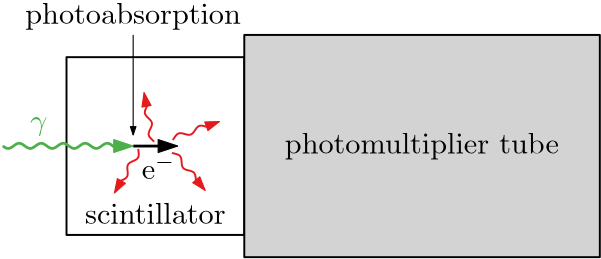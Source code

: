 <?xml version="1.0"?>
<!DOCTYPE ipe SYSTEM "ipe.dtd">
<ipe version="70107" creator="Ipe 7.2.2">
<info created="D:20160429085903" modified="D:20160429090956"/>
<ipestyle name="basic">
<symbol name="arrow/arc(spx)">
<path stroke="sym-stroke" fill="sym-stroke" pen="sym-pen">
0 0 m
-1 0.333 l
-1 -0.333 l
h
</path>
</symbol>
<symbol name="arrow/farc(spx)">
<path stroke="sym-stroke" fill="white" pen="sym-pen">
0 0 m
-1 0.333 l
-1 -0.333 l
h
</path>
</symbol>
<symbol name="arrow/ptarc(spx)">
<path stroke="sym-stroke" fill="sym-stroke" pen="sym-pen">
0 0 m
-1 0.333 l
-0.8 0 l
-1 -0.333 l
h
</path>
</symbol>
<symbol name="arrow/fptarc(spx)">
<path stroke="sym-stroke" fill="white" pen="sym-pen">
0 0 m
-1 0.333 l
-0.8 0 l
-1 -0.333 l
h
</path>
</symbol>
<symbol name="mark/circle(sx)" transformations="translations">
<path fill="sym-stroke">
0.6 0 0 0.6 0 0 e
0.4 0 0 0.4 0 0 e
</path>
</symbol>
<symbol name="mark/disk(sx)" transformations="translations">
<path fill="sym-stroke">
0.6 0 0 0.6 0 0 e
</path>
</symbol>
<symbol name="mark/fdisk(sfx)" transformations="translations">
<group>
<path fill="sym-fill">
0.5 0 0 0.5 0 0 e
</path>
<path fill="sym-stroke" fillrule="eofill">
0.6 0 0 0.6 0 0 e
0.4 0 0 0.4 0 0 e
</path>
</group>
</symbol>
<symbol name="mark/box(sx)" transformations="translations">
<path fill="sym-stroke" fillrule="eofill">
-0.6 -0.6 m
0.6 -0.6 l
0.6 0.6 l
-0.6 0.6 l
h
-0.4 -0.4 m
0.4 -0.4 l
0.4 0.4 l
-0.4 0.4 l
h
</path>
</symbol>
<symbol name="mark/square(sx)" transformations="translations">
<path fill="sym-stroke">
-0.6 -0.6 m
0.6 -0.6 l
0.6 0.6 l
-0.6 0.6 l
h
</path>
</symbol>
<symbol name="mark/fsquare(sfx)" transformations="translations">
<group>
<path fill="sym-fill">
-0.5 -0.5 m
0.5 -0.5 l
0.5 0.5 l
-0.5 0.5 l
h
</path>
<path fill="sym-stroke" fillrule="eofill">
-0.6 -0.6 m
0.6 -0.6 l
0.6 0.6 l
-0.6 0.6 l
h
-0.4 -0.4 m
0.4 -0.4 l
0.4 0.4 l
-0.4 0.4 l
h
</path>
</group>
</symbol>
<symbol name="mark/cross(sx)" transformations="translations">
<group>
<path fill="sym-stroke">
-0.43 -0.57 m
0.57 0.43 l
0.43 0.57 l
-0.57 -0.43 l
h
</path>
<path fill="sym-stroke">
-0.43 0.57 m
0.57 -0.43 l
0.43 -0.57 l
-0.57 0.43 l
h
</path>
</group>
</symbol>
<symbol name="arrow/fnormal(spx)">
<path stroke="sym-stroke" fill="white" pen="sym-pen">
0 0 m
-1 0.333 l
-1 -0.333 l
h
</path>
</symbol>
<symbol name="arrow/pointed(spx)">
<path stroke="sym-stroke" fill="sym-stroke" pen="sym-pen">
0 0 m
-1 0.333 l
-0.8 0 l
-1 -0.333 l
h
</path>
</symbol>
<symbol name="arrow/fpointed(spx)">
<path stroke="sym-stroke" fill="white" pen="sym-pen">
0 0 m
-1 0.333 l
-0.8 0 l
-1 -0.333 l
h
</path>
</symbol>
<symbol name="arrow/linear(spx)">
<path stroke="sym-stroke" pen="sym-pen">
-1 0.333 m
0 0 l
-1 -0.333 l
</path>
</symbol>
<symbol name="arrow/fdouble(spx)">
<path stroke="sym-stroke" fill="white" pen="sym-pen">
0 0 m
-1 0.333 l
-1 -0.333 l
h
-1 0 m
-2 0.333 l
-2 -0.333 l
h
</path>
</symbol>
<symbol name="arrow/double(spx)">
<path stroke="sym-stroke" fill="sym-stroke" pen="sym-pen">
0 0 m
-1 0.333 l
-1 -0.333 l
h
-1 0 m
-2 0.333 l
-2 -0.333 l
h
</path>
</symbol>
<pen name="heavier" value="0.8"/>
<pen name="fat" value="1.2"/>
<pen name="ultrafat" value="2"/>
<symbolsize name="large" value="5"/>
<symbolsize name="small" value="2"/>
<symbolsize name="tiny" value="1.1"/>
<arrowsize name="large" value="10"/>
<arrowsize name="small" value="5"/>
<arrowsize name="tiny" value="3"/>
<color name="red" value="1 0 0"/>
<color name="green" value="0 1 0"/>
<color name="blue" value="0 0 1"/>
<color name="yellow" value="1 1 0"/>
<color name="orange" value="1 0.647 0"/>
<color name="gold" value="1 0.843 0"/>
<color name="purple" value="0.627 0.125 0.941"/>
<color name="gray" value="0.745"/>
<color name="brown" value="0.647 0.165 0.165"/>
<color name="navy" value="0 0 0.502"/>
<color name="pink" value="1 0.753 0.796"/>
<color name="seagreen" value="0.18 0.545 0.341"/>
<color name="turquoise" value="0.251 0.878 0.816"/>
<color name="violet" value="0.933 0.51 0.933"/>
<color name="darkblue" value="0 0 0.545"/>
<color name="darkcyan" value="0 0.545 0.545"/>
<color name="darkgray" value="0.663"/>
<color name="darkgreen" value="0 0.392 0"/>
<color name="darkmagenta" value="0.545 0 0.545"/>
<color name="darkorange" value="1 0.549 0"/>
<color name="darkred" value="0.545 0 0"/>
<color name="lightblue" value="0.678 0.847 0.902"/>
<color name="lightcyan" value="0.878 1 1"/>
<color name="lightgray" value="0.827"/>
<color name="lightgreen" value="0.565 0.933 0.565"/>
<color name="lightyellow" value="1 1 0.878"/>
<dashstyle name="dashed" value="[4] 0"/>
<dashstyle name="dotted" value="[1 3] 0"/>
<dashstyle name="dash dotted" value="[4 2 1 2] 0"/>
<dashstyle name="dash dot dotted" value="[4 2 1 2 1 2] 0"/>
<textsize name="large" value="\large"/>
<textsize name="Large" value="\Large"/>
<textsize name="LARGE" value="\LARGE"/>
<textsize name="huge" value="\huge"/>
<textsize name="Huge" value="\Huge"/>
<textsize name="small" value="\small"/>
<textsize name="footnote" value="\footnotesize"/>
<textsize name="tiny" value="\tiny"/>
<textstyle name="center" begin="\begin{center}" end="\end{center}"/>
<textstyle name="itemize" begin="\begin{itemize}" end="\end{itemize}"/>
<textstyle name="item" begin="\begin{itemize}\item{}" end="\end{itemize}"/>
<gridsize name="4 pts" value="4"/>
<gridsize name="8 pts (~3 mm)" value="8"/>
<gridsize name="16 pts (~6 mm)" value="16"/>
<gridsize name="32 pts (~12 mm)" value="32"/>
<gridsize name="10 pts (~3.5 mm)" value="10"/>
<gridsize name="20 pts (~7 mm)" value="20"/>
<gridsize name="14 pts (~5 mm)" value="14"/>
<gridsize name="28 pts (~10 mm)" value="28"/>
<gridsize name="56 pts (~20 mm)" value="56"/>
<anglesize name="90 deg" value="90"/>
<anglesize name="60 deg" value="60"/>
<anglesize name="45 deg" value="45"/>
<anglesize name="30 deg" value="30"/>
<anglesize name="22.5 deg" value="22.5"/>
<opacity name="10%" value="0.1"/>
<opacity name="30%" value="0.3"/>
<opacity name="50%" value="0.5"/>
<opacity name="75%" value="0.75"/>
<tiling name="falling" angle="-60" step="4" width="1"/>
<tiling name="rising" angle="30" step="4" width="1"/>
</ipestyle>
<page>
<layer name="alpha"/>
<view layers="alpha" active="alpha"/>
<path layer="alpha" stroke="black" pen="0.7">
128 768 m
128 704 l
192 704 l
192 768 l
h
</path>
<path stroke="black" fill="lightgray" pen="0.7">
192 776 m
192 696 l
320 696 l
320 776 l
h
</path>
<text matrix="1 0 0 1 16 -44" transformations="translations" pos="144 752" stroke="black" type="label" width="50.697" height="7.576" depth="0" halign="center" valign="baseline" size="11">scintillator</text>
<text matrix="1 0 0 1 -8 0" transformations="translations" pos="264 736" stroke="black" type="label" width="98.818" height="7.577" depth="2.12" halign="center" valign="center" size="11">photomultiplier tube</text>
<text matrix="1 0 0 1 -145.1 25.7433" transformations="translations" pos="260 716" stroke="0.302 0.686 0.29" type="label" width="6.254" height="4.698" depth="2.12" valign="baseline" size="11">$\gamma$</text>
<path stroke="black" pen="1">
152 736 m
164 736 l
</path>
<path stroke="black" arrow="normal/normal">
164 736 m
168 736 l
</path>
<text matrix="1 0 0 1 2.68073 -22.4501" transformations="translations" pos="152.427 746.589" stroke="black" type="label" width="11.933" height="8.774" depth="0" valign="baseline" size="11">$\mathrm{e}^-$</text>
<text matrix="1 0 0 1 -24 -16" transformations="translations" pos="176 796" stroke="black" type="label" width="77.667" height="7.577" depth="2.12" halign="center" valign="baseline" size="11">photoabsorption</text>
<group matrix="-0.5 -0.866025 0.866025 -0.5 -364.249 1172.62">
<path stroke="0.894 0.102 0.11" pen="0.7">
133.7 667.3 m
133.622 667.357
133.196 667.658
132.769 667.974 c
132.342 668.291
131.915 668.621
131.488 668.812 c
131.061 669.003
130.634 669.055
130.207 668.942 c
129.78 668.83
129.353 668.552
128.926 668.242 c
128.499 667.931
128.072 667.587
127.645 667.373 c
127.218 667.158
126.791 667.073
126.364 667.157 c
125.937 667.242
125.51 667.495
125.083 667.799 c
124.656 668.102
124.229 668.455
123.802 668.691 c
123.375 668.927
122.948 669.045
122.521 668.99 c
122.094 668.935
121.667 668.707
121.24 668.413 c
120.813 668.12
120.386 667.761
119.959 667.506 c
</path>
<path matrix="1 0 0 1 -86 -36" stroke="0.894 0.102 0.11" pen="0.4" arrow="normal/small">
220 704 m
224 704 l
</path>
</group>
<group matrix="0.939693 0.34202 -0.34202 0.939693 281.833 69.907">
<path stroke="0.894 0.102 0.11" pen="0.7">
133.7 667.3 m
133.622 667.357
133.196 667.658
132.769 667.974 c
132.342 668.291
131.915 668.621
131.488 668.812 c
131.061 669.003
130.634 669.055
130.207 668.942 c
129.78 668.83
129.353 668.552
128.926 668.242 c
128.499 667.931
128.072 667.587
127.645 667.373 c
127.218 667.158
126.791 667.073
126.364 667.157 c
125.937 667.242
125.51 667.495
125.083 667.799 c
124.656 668.102
124.229 668.455
123.802 668.691 c
123.375 668.927
122.948 669.045
122.521 668.99 c
122.094 668.935
121.667 668.707
121.24 668.413 c
120.813 668.12
120.386 667.761
119.959 667.506 c
</path>
<path matrix="1 0 0 1 -86 -36" stroke="0.894 0.102 0.11" pen="0.4" arrow="normal/small">
220 704 m
224 704 l
</path>
</group>
<group matrix="0.642788 -0.766044 0.766044 0.642788 -422.5 396.369">
<path stroke="0.894 0.102 0.11" pen="0.7">
133.7 667.3 m
133.622 667.357
133.196 667.658
132.769 667.974 c
132.342 668.291
131.915 668.621
131.488 668.812 c
131.061 669.003
130.634 669.055
130.207 668.942 c
129.78 668.83
129.353 668.552
128.926 668.242 c
128.499 667.931
128.072 667.587
127.645 667.373 c
127.218 667.158
126.791 667.073
126.364 667.157 c
125.937 667.242
125.51 667.495
125.083 667.799 c
124.656 668.102
124.229 668.455
123.802 668.691 c
123.375 668.927
122.948 669.045
122.521 668.99 c
122.094 668.935
121.667 668.707
121.24 668.413 c
120.813 668.12
120.386 667.761
119.959 667.506 c
</path>
<path matrix="1 0 0 1 -86 -36" stroke="0.894 0.102 0.11" pen="0.4" arrow="normal/small">
220 704 m
224 704 l
</path>
</group>
<group matrix="-0.173648 0.984808 -0.984808 -0.173648 837.744 735.338">
<path stroke="0.894 0.102 0.11" pen="0.7">
133.7 667.3 m
133.622 667.357
133.196 667.658
132.769 667.974 c
132.342 668.291
131.915 668.621
131.488 668.812 c
131.061 669.003
130.634 669.055
130.207 668.942 c
129.78 668.83
129.353 668.552
128.926 668.242 c
128.499 667.931
128.072 667.587
127.645 667.373 c
127.218 667.158
126.791 667.073
126.364 667.157 c
125.937 667.242
125.51 667.495
125.083 667.799 c
124.656 668.102
124.229 668.455
123.802 668.691 c
123.375 668.927
122.948 669.045
122.521 668.99 c
122.094 668.935
121.667 668.707
121.24 668.413 c
120.813 668.12
120.386 667.761
119.959 667.506 c
</path>
<path matrix="1 0 0 1 -86 -36" stroke="0.894 0.102 0.11" pen="0.4" arrow="normal/small">
220 704 m
224 704 l
</path>
</group>
<path matrix="1 0 0 1 -20 0" stroke="black" arrow="normal/tiny">
172 776 m
172 740 l
</path>
<path stroke="0.302 0.686 0.29" pen="1">
145.7 735.3 m
145.622 735.357
145.196 735.658
144.769 735.974 c
144.342 736.291
143.915 736.621
143.488 736.812 c
143.061 737.003
142.634 737.055
142.207 736.942 c
141.78 736.83
141.353 736.552
140.926 736.242 c
140.499 735.931
140.072 735.587
139.645 735.373 c
139.218 735.158
138.791 735.073
138.364 735.157 c
137.937 735.242
137.51 735.495
137.083 735.799 c
136.656 736.102
136.229 736.455
135.802 736.691 c
135.375 736.927
134.948 737.045
134.521 736.99 c
134.094 736.935
133.667 736.707
133.24 736.413 c
132.813 736.12
132.386 735.761
131.959 735.506 c
131.532 735.252
131.105 735.101
130.678 735.126 c
130.251 735.151
129.824 735.352
129.397 735.633 c
128.97 735.914
128.544 736.276
128.117 736.547 c
127.69 736.818
127.263 736.999
126.836 737.004 c
126.409 737.009
125.982 736.838
125.555 736.572 c
125.128 736.306
124.701 735.945
124.274 735.66 c
123.847 735.374
123.42 735.164
122.993 735.129 c
122.566 735.094
122.139 735.234
121.712 735.483 c
121.285 735.731
120.858 736.088
120.431 736.386 c
120.004 736.683
119.577 736.92
119.15 736.984 c
118.723 737.049
118.296 736.942
117.869 736.713 c
117.442 736.484
117.015 736.134
116.588 735.827 c
116.161 735.521
115.734 735.26
115.307 735.166 c
114.88 735.072
114.453 735.146
114.026 735.353 c
113.599 735.56
113.172 735.9
112.745 736.212 c
112.318 736.525
111.891 736.809
111.464 736.931 c
111.037 737.053
110.61 737.013
110.183 736.83 c
109.756 736.646
109.329 736.32
108.902 736.004 c
108.475 735.689
108.048 735.384
107.621 735.235 c
107.194 735.086
106.767 735.091
106.34 735.249 c
105.913 735.408
105.486 735.718
105.059 736.034 c
</path>
<path matrix="1 0 0 1 -72 32" stroke="0.302 0.686 0.29" pen="0.4" arrow="normal/normal">
220 704 m
224 704 l
</path>
</page>
</ipe>
